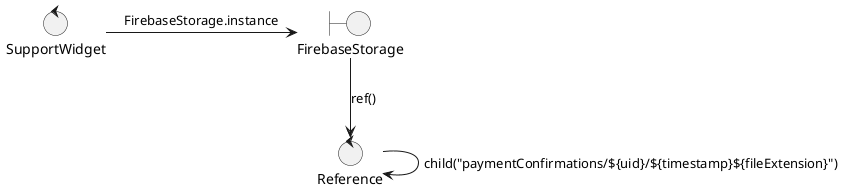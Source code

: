 @startuml
control SupportWidget
boundary FirebaseStorage
control Reference

(SupportWidget) -> (FirebaseStorage): FirebaseStorage.instance
(FirebaseStorage) --> (Reference): ref()
(Reference) --> (Reference): child("paymentConfirmations/${uid}/${timestamp}${fileExtension}")
@enduml
